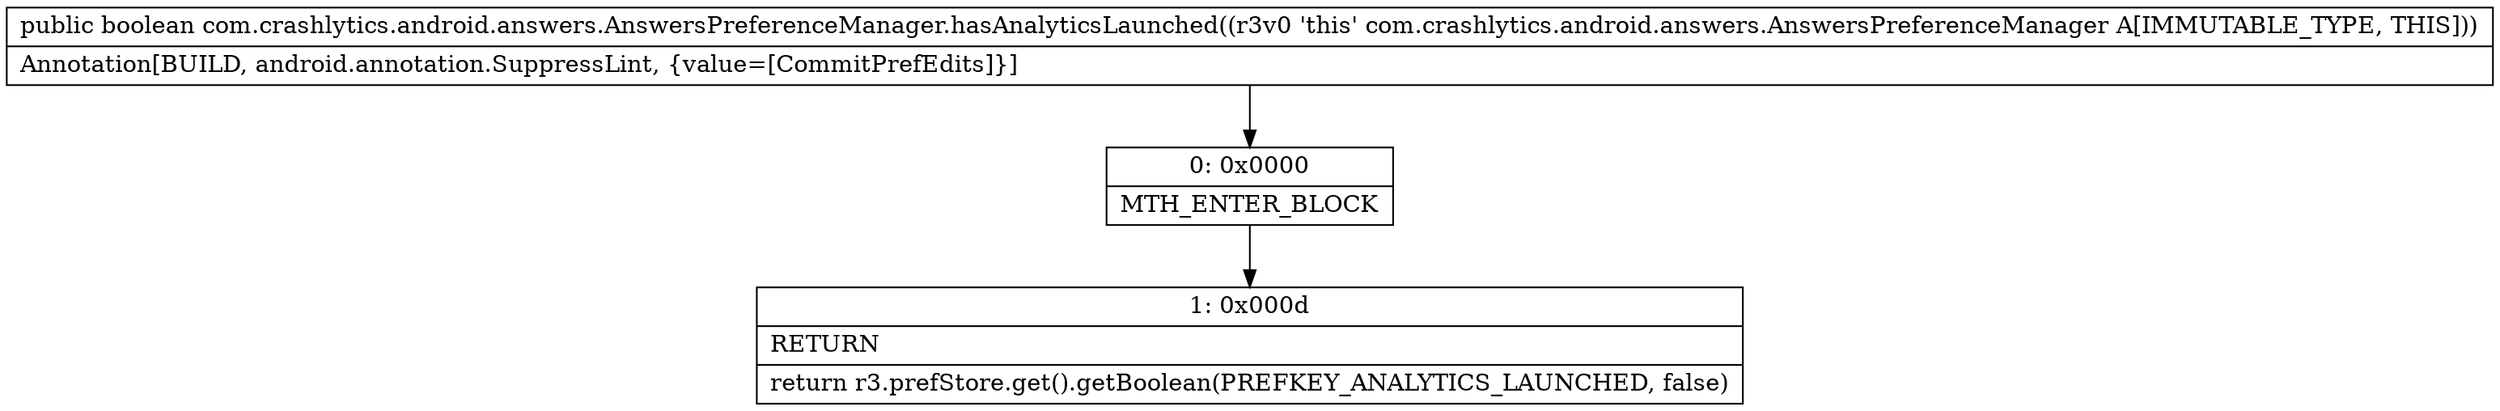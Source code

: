 digraph "CFG forcom.crashlytics.android.answers.AnswersPreferenceManager.hasAnalyticsLaunched()Z" {
Node_0 [shape=record,label="{0\:\ 0x0000|MTH_ENTER_BLOCK\l}"];
Node_1 [shape=record,label="{1\:\ 0x000d|RETURN\l|return r3.prefStore.get().getBoolean(PREFKEY_ANALYTICS_LAUNCHED, false)\l}"];
MethodNode[shape=record,label="{public boolean com.crashlytics.android.answers.AnswersPreferenceManager.hasAnalyticsLaunched((r3v0 'this' com.crashlytics.android.answers.AnswersPreferenceManager A[IMMUTABLE_TYPE, THIS]))  | Annotation[BUILD, android.annotation.SuppressLint, \{value=[CommitPrefEdits]\}]\l}"];
MethodNode -> Node_0;
Node_0 -> Node_1;
}


